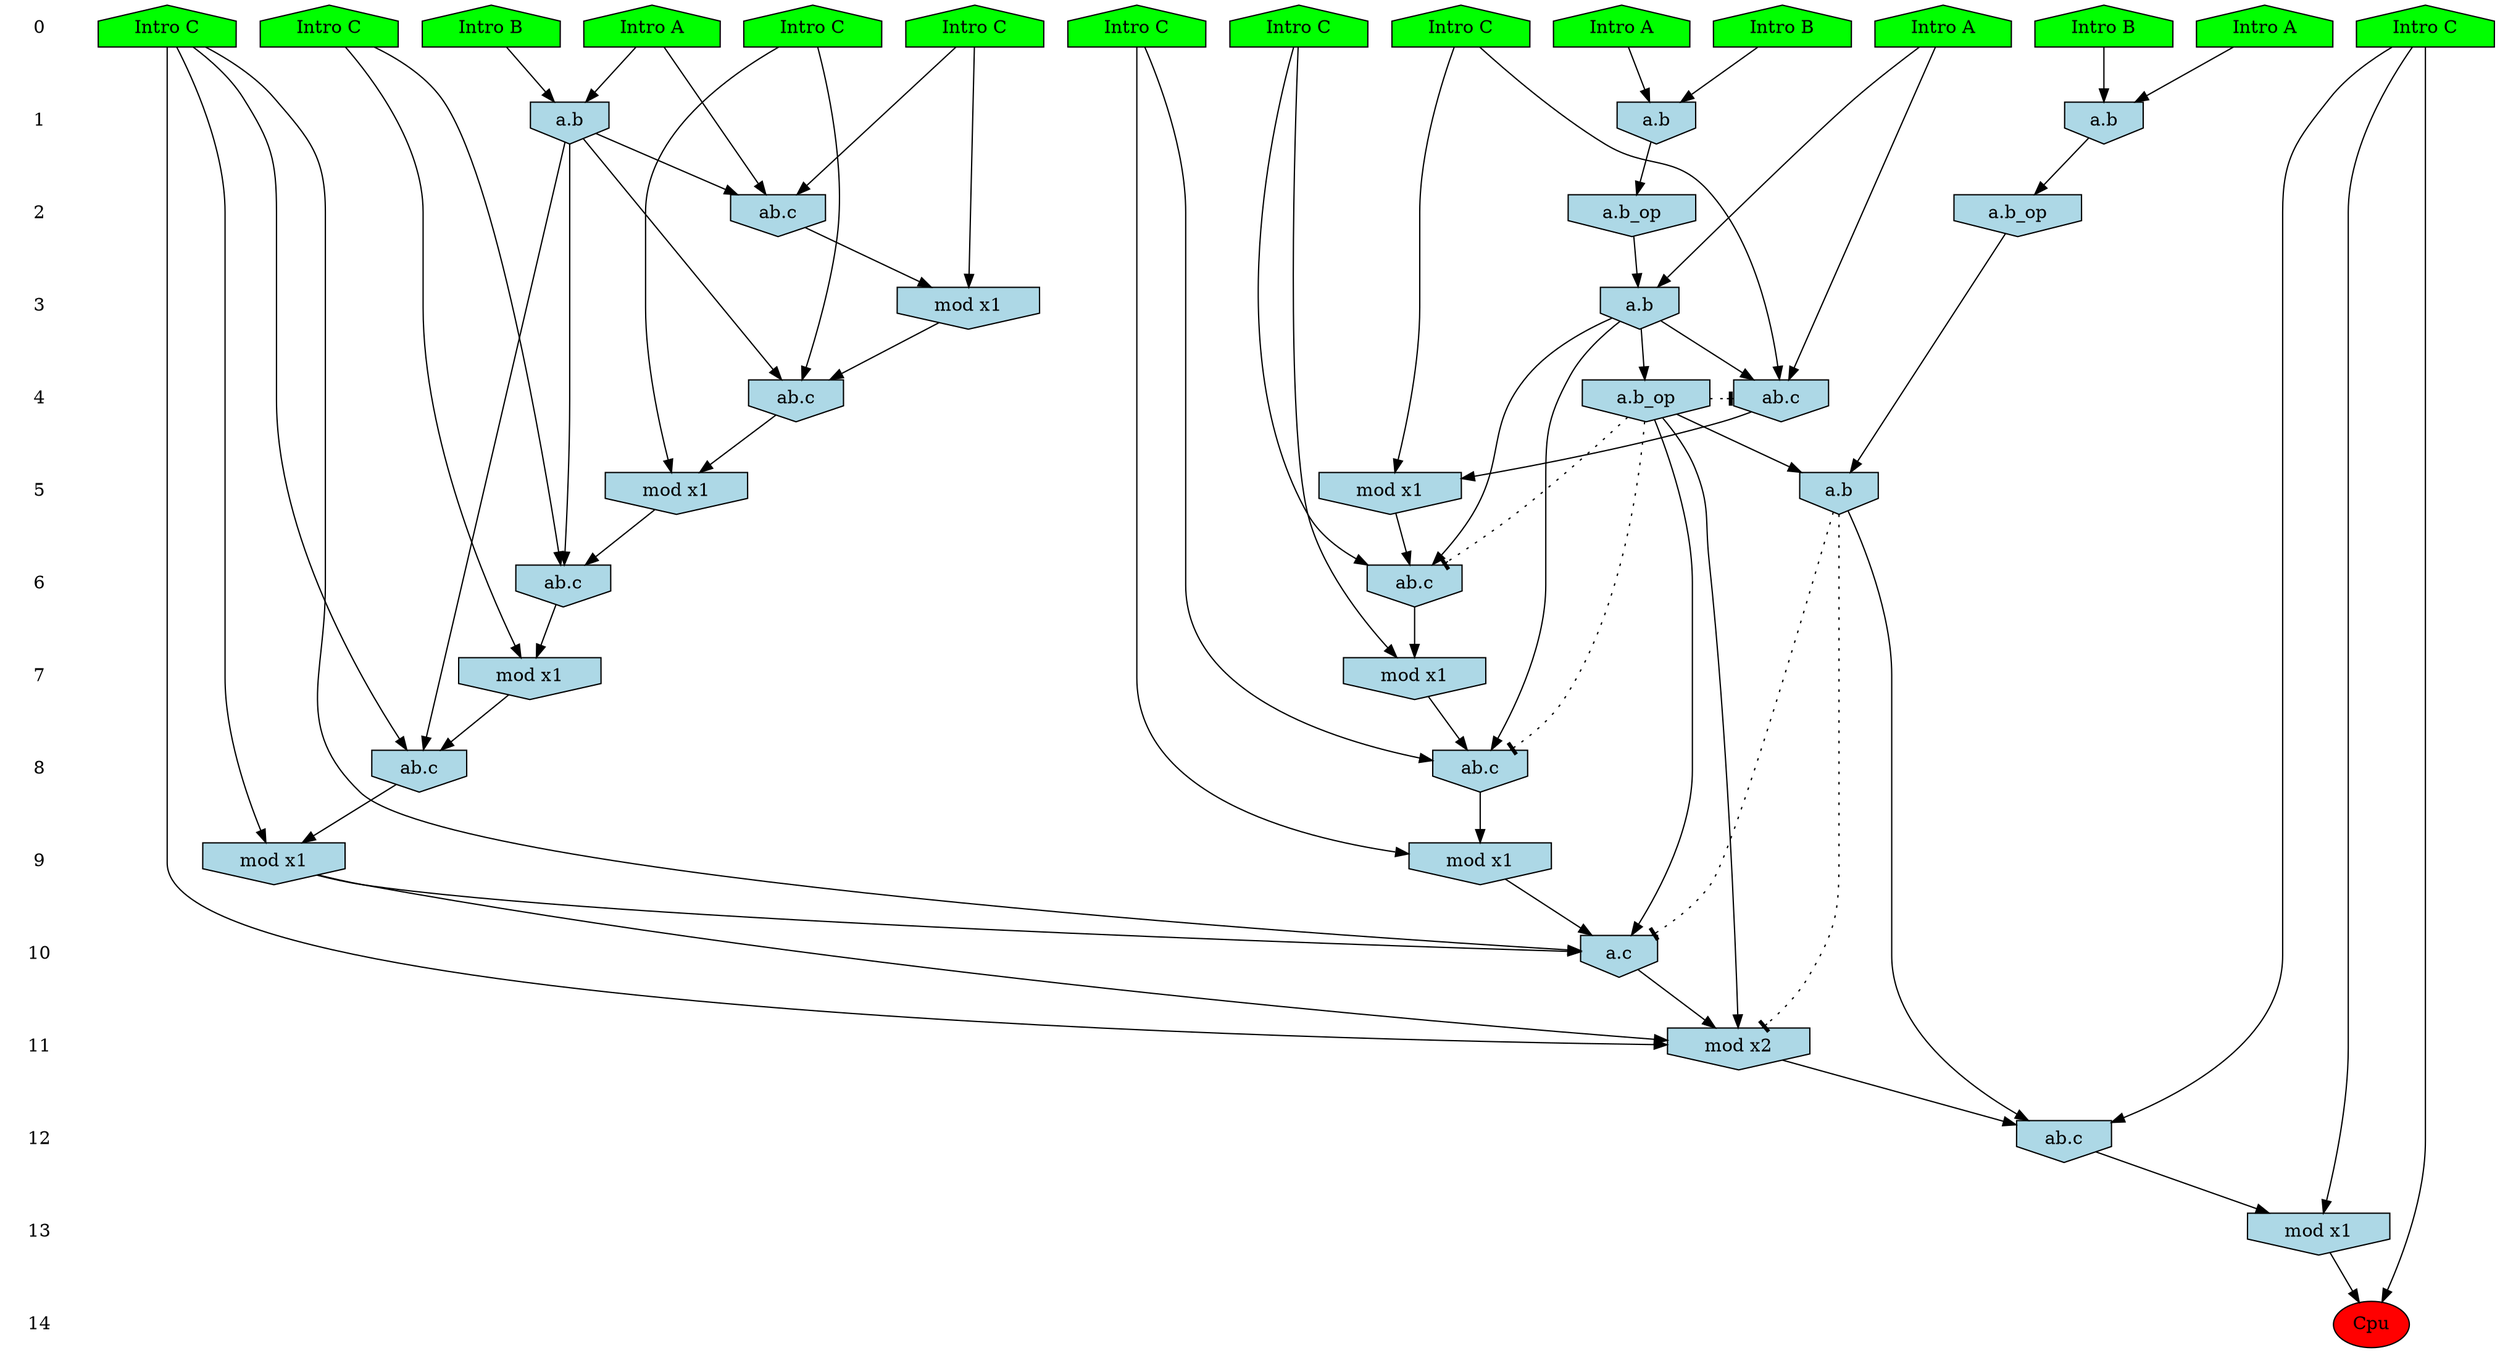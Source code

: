 /* Compression of 1 causal flows obtained in average at 1.680625E+01 t.u */
/* Compressed causal flows were: [2904] */
digraph G{
 ranksep=.5 ; 
{ rank = same ; "0" [shape=plaintext] ; node_1 [label ="Intro B", shape=house, style=filled, fillcolor=green] ;
node_2 [label ="Intro A", shape=house, style=filled, fillcolor=green] ;
node_3 [label ="Intro B", shape=house, style=filled, fillcolor=green] ;
node_4 [label ="Intro A", shape=house, style=filled, fillcolor=green] ;
node_5 [label ="Intro A", shape=house, style=filled, fillcolor=green] ;
node_6 [label ="Intro A", shape=house, style=filled, fillcolor=green] ;
node_7 [label ="Intro B", shape=house, style=filled, fillcolor=green] ;
node_8 [label ="Intro C", shape=house, style=filled, fillcolor=green] ;
node_9 [label ="Intro C", shape=house, style=filled, fillcolor=green] ;
node_10 [label ="Intro C", shape=house, style=filled, fillcolor=green] ;
node_11 [label ="Intro C", shape=house, style=filled, fillcolor=green] ;
node_12 [label ="Intro C", shape=house, style=filled, fillcolor=green] ;
node_13 [label ="Intro C", shape=house, style=filled, fillcolor=green] ;
node_14 [label ="Intro C", shape=house, style=filled, fillcolor=green] ;
node_15 [label ="Intro C", shape=house, style=filled, fillcolor=green] ;
}
{ rank = same ; "1" [shape=plaintext] ; node_16 [label="a.b", shape=invhouse, style=filled, fillcolor = lightblue] ;
node_17 [label="a.b", shape=invhouse, style=filled, fillcolor = lightblue] ;
node_20 [label="a.b", shape=invhouse, style=filled, fillcolor = lightblue] ;
}
{ rank = same ; "2" [shape=plaintext] ; node_18 [label="ab.c", shape=invhouse, style=filled, fillcolor = lightblue] ;
node_23 [label="a.b_op", shape=invhouse, style=filled, fillcolor = lightblue] ;
node_36 [label="a.b_op", shape=invhouse, style=filled, fillcolor = lightblue] ;
}
{ rank = same ; "3" [shape=plaintext] ; node_19 [label="mod x1", shape=invhouse, style=filled, fillcolor = lightblue] ;
node_24 [label="a.b", shape=invhouse, style=filled, fillcolor = lightblue] ;
}
{ rank = same ; "4" [shape=plaintext] ; node_21 [label="ab.c", shape=invhouse, style=filled, fillcolor = lightblue] ;
node_27 [label="ab.c", shape=invhouse, style=filled, fillcolor = lightblue] ;
node_34 [label="a.b_op", shape=invhouse, style=filled, fillcolor = lightblue] ;
}
{ rank = same ; "5" [shape=plaintext] ; node_22 [label="mod x1", shape=invhouse, style=filled, fillcolor = lightblue] ;
node_29 [label="mod x1", shape=invhouse, style=filled, fillcolor = lightblue] ;
node_39 [label="a.b", shape=invhouse, style=filled, fillcolor = lightblue] ;
}
{ rank = same ; "6" [shape=plaintext] ; node_25 [label="ab.c", shape=invhouse, style=filled, fillcolor = lightblue] ;
node_30 [label="ab.c", shape=invhouse, style=filled, fillcolor = lightblue] ;
}
{ rank = same ; "7" [shape=plaintext] ; node_26 [label="mod x1", shape=invhouse, style=filled, fillcolor = lightblue] ;
node_32 [label="mod x1", shape=invhouse, style=filled, fillcolor = lightblue] ;
}
{ rank = same ; "8" [shape=plaintext] ; node_28 [label="ab.c", shape=invhouse, style=filled, fillcolor = lightblue] ;
node_33 [label="ab.c", shape=invhouse, style=filled, fillcolor = lightblue] ;
}
{ rank = same ; "9" [shape=plaintext] ; node_31 [label="mod x1", shape=invhouse, style=filled, fillcolor = lightblue] ;
node_35 [label="mod x1", shape=invhouse, style=filled, fillcolor = lightblue] ;
}
{ rank = same ; "10" [shape=plaintext] ; node_37 [label="a.c", shape=invhouse, style=filled, fillcolor = lightblue] ;
}
{ rank = same ; "11" [shape=plaintext] ; node_38 [label="mod x2", shape=invhouse, style=filled, fillcolor = lightblue] ;
}
{ rank = same ; "12" [shape=plaintext] ; node_40 [label="ab.c", shape=invhouse, style=filled, fillcolor = lightblue] ;
}
{ rank = same ; "13" [shape=plaintext] ; node_41 [label="mod x1", shape=invhouse, style=filled, fillcolor = lightblue] ;
}
{ rank = same ; "14" [shape=plaintext] ; node_42 [label ="Cpu", style=filled, fillcolor=red] ;
}
"0" -> "1" [style="invis"]; 
"1" -> "2" [style="invis"]; 
"2" -> "3" [style="invis"]; 
"3" -> "4" [style="invis"]; 
"4" -> "5" [style="invis"]; 
"5" -> "6" [style="invis"]; 
"6" -> "7" [style="invis"]; 
"7" -> "8" [style="invis"]; 
"8" -> "9" [style="invis"]; 
"9" -> "10" [style="invis"]; 
"10" -> "11" [style="invis"]; 
"11" -> "12" [style="invis"]; 
"12" -> "13" [style="invis"]; 
"13" -> "14" [style="invis"]; 
node_3 -> node_16
node_5 -> node_16
node_1 -> node_17
node_2 -> node_17
node_5 -> node_18
node_12 -> node_18
node_16 -> node_18
node_12 -> node_19
node_18 -> node_19
node_4 -> node_20
node_7 -> node_20
node_14 -> node_21
node_16 -> node_21
node_19 -> node_21
node_14 -> node_22
node_21 -> node_22
node_17 -> node_23
node_6 -> node_24
node_23 -> node_24
node_9 -> node_25
node_16 -> node_25
node_22 -> node_25
node_9 -> node_26
node_25 -> node_26
node_6 -> node_27
node_11 -> node_27
node_24 -> node_27
node_10 -> node_28
node_16 -> node_28
node_26 -> node_28
node_11 -> node_29
node_27 -> node_29
node_15 -> node_30
node_24 -> node_30
node_29 -> node_30
node_10 -> node_31
node_28 -> node_31
node_15 -> node_32
node_30 -> node_32
node_8 -> node_33
node_24 -> node_33
node_32 -> node_33
node_24 -> node_34
node_8 -> node_35
node_33 -> node_35
node_20 -> node_36
node_10 -> node_37
node_31 -> node_37
node_34 -> node_37
node_35 -> node_37
node_10 -> node_38
node_31 -> node_38
node_34 -> node_38
node_37 -> node_38
node_34 -> node_39
node_36 -> node_39
node_13 -> node_40
node_38 -> node_40
node_39 -> node_40
node_13 -> node_41
node_40 -> node_41
node_13 -> node_42
node_41 -> node_42
node_34 -> node_33 [style=dotted, arrowhead = tee] 
node_34 -> node_30 [style=dotted, arrowhead = tee] 
node_34 -> node_27 [style=dotted, arrowhead = tee] 
node_39 -> node_38 [style=dotted, arrowhead = tee] 
node_39 -> node_37 [style=dotted, arrowhead = tee] 
}
/*
 Dot generation time: 0.000175
*/
